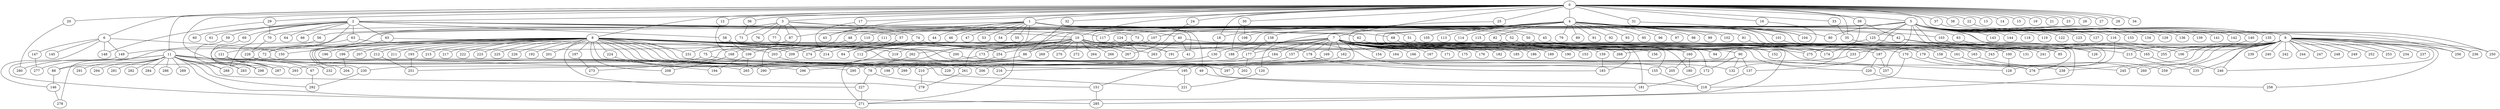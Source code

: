 
graph graphname {
    0 -- 1
0 -- 2
0 -- 3
0 -- 4
0 -- 5
0 -- 6
0 -- 7
0 -- 8
0 -- 9
0 -- 10
0 -- 11
0 -- 12
0 -- 13
0 -- 14
0 -- 15
0 -- 16
0 -- 17
0 -- 18
0 -- 19
0 -- 20
0 -- 21
0 -- 22
0 -- 23
0 -- 24
0 -- 25
0 -- 26
0 -- 27
0 -- 28
0 -- 29
0 -- 30
0 -- 31
0 -- 32
0 -- 33
0 -- 34
0 -- 35
0 -- 36
0 -- 37
0 -- 38
0 -- 39
0 -- 43
0 -- 298
1 -- 40
1 -- 41
1 -- 42
1 -- 43
1 -- 44
1 -- 45
1 -- 46
1 -- 47
1 -- 48
1 -- 49
1 -- 50
1 -- 51
1 -- 52
1 -- 53
1 -- 54
1 -- 55
1 -- 56
1 -- 271
2 -- 64
2 -- 66
2 -- 67
2 -- 68
2 -- 69
2 -- 65
2 -- 57
2 -- 58
2 -- 59
2 -- 60
2 -- 61
2 -- 62
2 -- 63
2 -- 117
2 -- 72
2 -- 10
3 -- 70
3 -- 71
3 -- 72
3 -- 73
3 -- 74
3 -- 75
3 -- 76
3 -- 77
3 -- 87
4 -- 78
4 -- 79
4 -- 80
4 -- 81
4 -- 82
4 -- 83
4 -- 84
4 -- 85
4 -- 86
4 -- 87
4 -- 88
4 -- 89
4 -- 90
4 -- 91
4 -- 92
4 -- 93
4 -- 94
4 -- 95
4 -- 96
4 -- 97
4 -- 98
4 -- 99
4 -- 100
4 -- 101
4 -- 102
4 -- 103
4 -- 104
4 -- 105
4 -- 106
4 -- 107
4 -- 108
4 -- 109
4 -- 110
4 -- 111
4 -- 112
4 -- 113
4 -- 114
4 -- 115
4 -- 18
4 -- 241
5 -- 128
5 -- 130
5 -- 131
5 -- 132
5 -- 133
5 -- 134
5 -- 129
5 -- 136
5 -- 137
5 -- 138
5 -- 139
5 -- 140
5 -- 141
5 -- 142
5 -- 143
5 -- 144
5 -- 135
5 -- 116
5 -- 117
5 -- 118
5 -- 119
5 -- 120
5 -- 121
5 -- 122
5 -- 123
5 -- 124
5 -- 125
5 -- 126
5 -- 127
5 -- 80
6 -- 145
6 -- 146
6 -- 147
6 -- 148
6 -- 149
6 -- 150
7 -- 151
7 -- 152
7 -- 153
7 -- 154
7 -- 155
7 -- 156
7 -- 157
7 -- 158
7 -- 159
7 -- 160
7 -- 161
7 -- 162
7 -- 163
7 -- 164
7 -- 165
7 -- 166
7 -- 167
7 -- 168
7 -- 169
7 -- 170
7 -- 171
7 -- 172
7 -- 173
7 -- 174
7 -- 175
7 -- 176
7 -- 177
7 -- 178
7 -- 179
7 -- 180
7 -- 181
7 -- 182
7 -- 183
7 -- 184
7 -- 185
7 -- 186
7 -- 187
7 -- 188
7 -- 189
7 -- 190
7 -- 191
8 -- 192
8 -- 193
8 -- 194
8 -- 195
8 -- 196
8 -- 197
8 -- 198
8 -- 199
8 -- 200
8 -- 201
8 -- 202
8 -- 203
8 -- 204
8 -- 205
8 -- 206
8 -- 207
8 -- 208
8 -- 209
8 -- 210
8 -- 211
8 -- 212
8 -- 213
8 -- 214
8 -- 215
8 -- 216
8 -- 217
8 -- 218
8 -- 219
8 -- 220
8 -- 221
8 -- 222
8 -- 223
8 -- 224
8 -- 225
8 -- 226
8 -- 227
8 -- 228
8 -- 229
8 -- 230
8 -- 231
8 -- 232
9 -- 256
9 -- 258
9 -- 259
9 -- 260
9 -- 257
9 -- 233
9 -- 234
9 -- 235
9 -- 236
9 -- 237
9 -- 238
9 -- 239
9 -- 240
9 -- 241
9 -- 242
9 -- 243
9 -- 244
9 -- 245
9 -- 246
9 -- 247
9 -- 248
9 -- 249
9 -- 250
9 -- 251
9 -- 252
9 -- 253
9 -- 254
9 -- 255
9 -- 106
10 -- 261
10 -- 262
10 -- 263
10 -- 264
10 -- 265
10 -- 266
10 -- 267
10 -- 268
10 -- 269
10 -- 270
10 -- 271
10 -- 272
10 -- 273
10 -- 274
10 -- 275
10 -- 276
10 -- 86
11 -- 277
11 -- 278
11 -- 279
11 -- 280
11 -- 281
11 -- 282
11 -- 283
11 -- 284
11 -- 285
11 -- 286
11 -- 287
11 -- 288
11 -- 289
11 -- 290
11 -- 291
11 -- 292
11 -- 293
11 -- 294
11 -- 295
11 -- 296
11 -- 297
11 -- 298
11 -- 299
12 -- 168
16 -- 268
17 -- 214
18 -- 130
20 -- 280
22 -- 250
24 -- 267
25 -- 160
29 -- 70
29 -- 148
30 -- 108
30 -- 188
31 -- 104
32 -- 86
33 -- 35
35 -- 85
36 -- 71
37 -- 256
38 -- 236
39 -- 42
39 -- 174
40 -- 41
40 -- 132
40 -- 263
42 -- 285
42 -- 126
45 -- 131
48 -- 290
49 -- 181
50 -- 100
51 -- 243
51 -- 271
52 -- 179
56 -- 149
57 -- 112
57 -- 84
58 -- 109
58 -- 254
59 -- 288
62 -- 94
63 -- 191
63 -- 283
65 -- 274
65 -- 72
67 -- 292
68 -- 275
68 -- 128
69 -- 287
70 -- 228
72 -- 78
72 -- 88
73 -- 214
73 -- 90
74 -- 209
74 -- 178
75 -- 155
75 -- 293
78 -- 227
78 -- 151
81 -- 174
82 -- 275
82 -- 152
83 -- 255
86 -- 198
87 -- 231
87 -- 150
88 -- 146
90 -- 172
90 -- 137
90 -- 132
90 -- 195
100 -- 128
101 -- 241
103 -- 165
107 -- 173
107 -- 219
109 -- 265
109 -- 194
110 -- 203
111 -- 209
116 -- 276
120 -- 221
121 -- 298
121 -- 287
124 -- 274
124 -- 191
125 -- 276
125 -- 275
130 -- 299
135 -- 246
137 -- 218
138 -- 177
140 -- 213
146 -- 278
147 -- 277
149 -- 271
151 -- 285
155 -- 218
157 -- 229
158 -- 245
159 -- 183
160 -- 180
160 -- 205
161 -- 260
162 -- 216
163 -- 259
165 -- 246
168 -- 208
169 -- 206
170 -- 238
170 -- 218
172 -- 181
173 -- 296
177 -- 202
177 -- 230
178 -- 183
179 -- 276
184 -- 210
187 -- 220
187 -- 257
193 -- 251
195 -- 221
197 -- 273
199 -- 204
200 -- 257
203 -- 261
210 -- 279
212 -- 251
213 -- 235
220 -- 258
224 -- 265
227 -- 271
228 -- 232
230 -- 292
233 -- 297
254 -- 295
261 -- 279
262 -- 290

}
